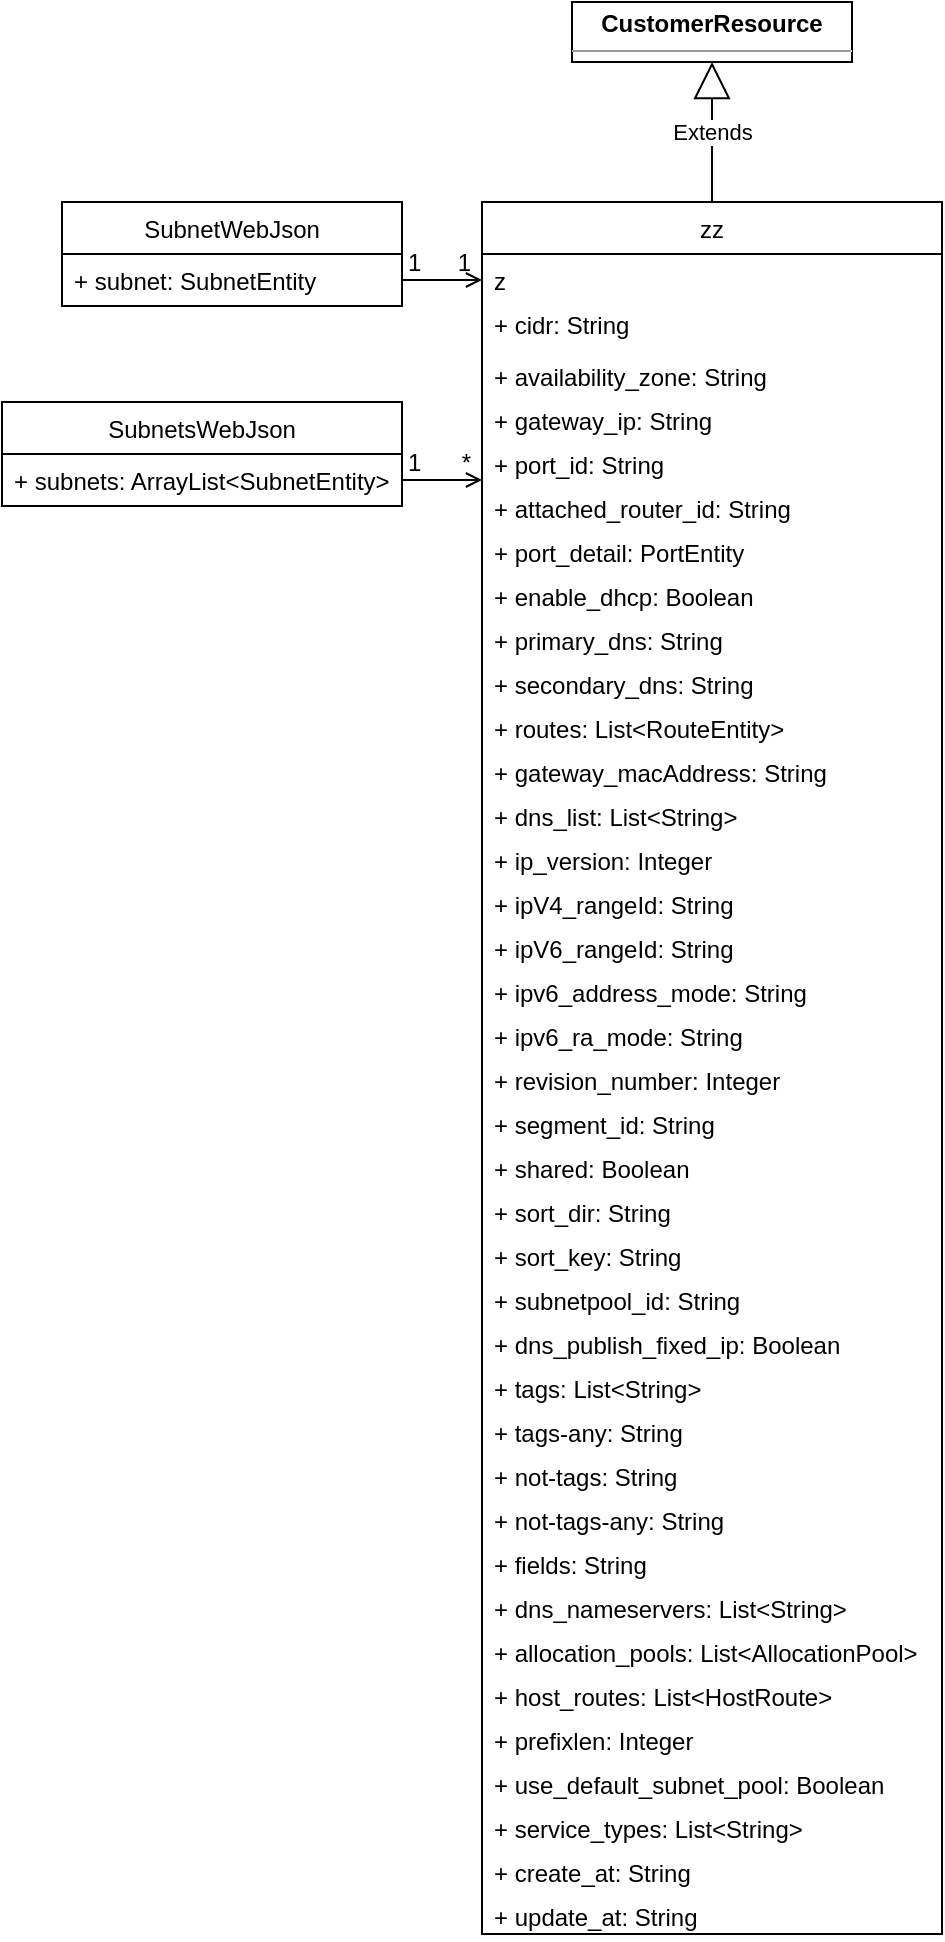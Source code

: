 <mxfile version="13.9.3" type="github">
  <diagram id="9fnl1yyOtG8HGjEEbUFA" name="Page-1">
    <mxGraphModel dx="739" dy="665" grid="1" gridSize="10" guides="1" tooltips="1" connect="1" arrows="1" fold="1" page="1" pageScale="1" pageWidth="850" pageHeight="1100" math="0" shadow="0">
      <root>
        <mxCell id="0" />
        <mxCell id="1" parent="0" />
        <mxCell id="BEwBUcMwAN_doqcmrtSP-1" value="zz" style="swimlane;fontStyle=0;childLayout=stackLayout;horizontal=1;startSize=26;fillColor=none;horizontalStack=0;resizeParent=1;resizeParentMax=0;resizeLast=0;collapsible=1;marginBottom=0;" vertex="1" parent="1">
          <mxGeometry x="290" y="120" width="230" height="866" as="geometry">
            <mxRectangle x="290" y="120" width="80" height="26" as="alternateBounds" />
          </mxGeometry>
        </mxCell>
        <mxCell id="BEwBUcMwAN_doqcmrtSP-2" value="z" style="text;strokeColor=none;fillColor=none;align=left;verticalAlign=top;spacingLeft=4;spacingRight=4;overflow=hidden;rotatable=0;points=[[0,0.5],[1,0.5]];portConstraint=eastwest;" vertex="1" parent="BEwBUcMwAN_doqcmrtSP-1">
          <mxGeometry y="26" width="230" height="22" as="geometry" />
        </mxCell>
        <mxCell id="BEwBUcMwAN_doqcmrtSP-3" value="+ cidr: String" style="text;strokeColor=none;fillColor=none;align=left;verticalAlign=top;spacingLeft=4;spacingRight=4;overflow=hidden;rotatable=0;points=[[0,0.5],[1,0.5]];portConstraint=eastwest;" vertex="1" parent="BEwBUcMwAN_doqcmrtSP-1">
          <mxGeometry y="48" width="230" height="26" as="geometry" />
        </mxCell>
        <mxCell id="BEwBUcMwAN_doqcmrtSP-4" value="+ availability_zone: String&#xa;" style="text;strokeColor=none;fillColor=none;align=left;verticalAlign=top;spacingLeft=4;spacingRight=4;overflow=hidden;rotatable=0;points=[[0,0.5],[1,0.5]];portConstraint=eastwest;" vertex="1" parent="BEwBUcMwAN_doqcmrtSP-1">
          <mxGeometry y="74" width="230" height="22" as="geometry" />
        </mxCell>
        <mxCell id="BEwBUcMwAN_doqcmrtSP-5" value="+ gateway_ip: String&#xa;" style="text;strokeColor=none;fillColor=none;align=left;verticalAlign=top;spacingLeft=4;spacingRight=4;overflow=hidden;rotatable=0;points=[[0,0.5],[1,0.5]];portConstraint=eastwest;" vertex="1" parent="BEwBUcMwAN_doqcmrtSP-1">
          <mxGeometry y="96" width="230" height="22" as="geometry" />
        </mxCell>
        <mxCell id="BEwBUcMwAN_doqcmrtSP-6" value="+ port_id: String&#xa;" style="text;strokeColor=none;fillColor=none;align=left;verticalAlign=top;spacingLeft=4;spacingRight=4;overflow=hidden;rotatable=0;points=[[0,0.5],[1,0.5]];portConstraint=eastwest;" vertex="1" parent="BEwBUcMwAN_doqcmrtSP-1">
          <mxGeometry y="118" width="230" height="22" as="geometry" />
        </mxCell>
        <mxCell id="BEwBUcMwAN_doqcmrtSP-7" value="+ attached_router_id: String&#xa;" style="text;strokeColor=none;fillColor=none;align=left;verticalAlign=top;spacingLeft=4;spacingRight=4;overflow=hidden;rotatable=0;points=[[0,0.5],[1,0.5]];portConstraint=eastwest;" vertex="1" parent="BEwBUcMwAN_doqcmrtSP-1">
          <mxGeometry y="140" width="230" height="22" as="geometry" />
        </mxCell>
        <mxCell id="BEwBUcMwAN_doqcmrtSP-8" value="+ port_detail: PortEntity&#xa;" style="text;strokeColor=none;fillColor=none;align=left;verticalAlign=top;spacingLeft=4;spacingRight=4;overflow=hidden;rotatable=0;points=[[0,0.5],[1,0.5]];portConstraint=eastwest;" vertex="1" parent="BEwBUcMwAN_doqcmrtSP-1">
          <mxGeometry y="162" width="230" height="22" as="geometry" />
        </mxCell>
        <mxCell id="BEwBUcMwAN_doqcmrtSP-9" value="+ enable_dhcp: Boolean&#xa;" style="text;strokeColor=none;fillColor=none;align=left;verticalAlign=top;spacingLeft=4;spacingRight=4;overflow=hidden;rotatable=0;points=[[0,0.5],[1,0.5]];portConstraint=eastwest;" vertex="1" parent="BEwBUcMwAN_doqcmrtSP-1">
          <mxGeometry y="184" width="230" height="22" as="geometry" />
        </mxCell>
        <mxCell id="BEwBUcMwAN_doqcmrtSP-10" value="+ primary_dns: String&#xa;" style="text;strokeColor=none;fillColor=none;align=left;verticalAlign=top;spacingLeft=4;spacingRight=4;overflow=hidden;rotatable=0;points=[[0,0.5],[1,0.5]];portConstraint=eastwest;" vertex="1" parent="BEwBUcMwAN_doqcmrtSP-1">
          <mxGeometry y="206" width="230" height="22" as="geometry" />
        </mxCell>
        <mxCell id="BEwBUcMwAN_doqcmrtSP-11" value="+ secondary_dns: String&#xa;" style="text;strokeColor=none;fillColor=none;align=left;verticalAlign=top;spacingLeft=4;spacingRight=4;overflow=hidden;rotatable=0;points=[[0,0.5],[1,0.5]];portConstraint=eastwest;" vertex="1" parent="BEwBUcMwAN_doqcmrtSP-1">
          <mxGeometry y="228" width="230" height="22" as="geometry" />
        </mxCell>
        <mxCell id="BEwBUcMwAN_doqcmrtSP-12" value="+ routes: List&lt;RouteEntity&gt;&#xa;" style="text;strokeColor=none;fillColor=none;align=left;verticalAlign=top;spacingLeft=4;spacingRight=4;overflow=hidden;rotatable=0;points=[[0,0.5],[1,0.5]];portConstraint=eastwest;" vertex="1" parent="BEwBUcMwAN_doqcmrtSP-1">
          <mxGeometry y="250" width="230" height="22" as="geometry" />
        </mxCell>
        <mxCell id="BEwBUcMwAN_doqcmrtSP-13" value="+ gateway_macAddress: String&#xa;" style="text;strokeColor=none;fillColor=none;align=left;verticalAlign=top;spacingLeft=4;spacingRight=4;overflow=hidden;rotatable=0;points=[[0,0.5],[1,0.5]];portConstraint=eastwest;" vertex="1" parent="BEwBUcMwAN_doqcmrtSP-1">
          <mxGeometry y="272" width="230" height="22" as="geometry" />
        </mxCell>
        <mxCell id="BEwBUcMwAN_doqcmrtSP-14" value="+ dns_list: List&lt;String&gt;" style="text;strokeColor=none;fillColor=none;align=left;verticalAlign=top;spacingLeft=4;spacingRight=4;overflow=hidden;rotatable=0;points=[[0,0.5],[1,0.5]];portConstraint=eastwest;" vertex="1" parent="BEwBUcMwAN_doqcmrtSP-1">
          <mxGeometry y="294" width="230" height="22" as="geometry" />
        </mxCell>
        <mxCell id="BEwBUcMwAN_doqcmrtSP-15" value="+ ip_version: Integer&#xa;" style="text;strokeColor=none;fillColor=none;align=left;verticalAlign=top;spacingLeft=4;spacingRight=4;overflow=hidden;rotatable=0;points=[[0,0.5],[1,0.5]];portConstraint=eastwest;" vertex="1" parent="BEwBUcMwAN_doqcmrtSP-1">
          <mxGeometry y="316" width="230" height="22" as="geometry" />
        </mxCell>
        <mxCell id="BEwBUcMwAN_doqcmrtSP-16" value="+ ipV4_rangeId: String&#xa;" style="text;strokeColor=none;fillColor=none;align=left;verticalAlign=top;spacingLeft=4;spacingRight=4;overflow=hidden;rotatable=0;points=[[0,0.5],[1,0.5]];portConstraint=eastwest;" vertex="1" parent="BEwBUcMwAN_doqcmrtSP-1">
          <mxGeometry y="338" width="230" height="22" as="geometry" />
        </mxCell>
        <mxCell id="BEwBUcMwAN_doqcmrtSP-17" value="+ ipV6_rangeId: String&#xa;" style="text;strokeColor=none;fillColor=none;align=left;verticalAlign=top;spacingLeft=4;spacingRight=4;overflow=hidden;rotatable=0;points=[[0,0.5],[1,0.5]];portConstraint=eastwest;" vertex="1" parent="BEwBUcMwAN_doqcmrtSP-1">
          <mxGeometry y="360" width="230" height="22" as="geometry" />
        </mxCell>
        <mxCell id="BEwBUcMwAN_doqcmrtSP-18" value="+ ipv6_address_mode: String&#xa;" style="text;strokeColor=none;fillColor=none;align=left;verticalAlign=top;spacingLeft=4;spacingRight=4;overflow=hidden;rotatable=0;points=[[0,0.5],[1,0.5]];portConstraint=eastwest;" vertex="1" parent="BEwBUcMwAN_doqcmrtSP-1">
          <mxGeometry y="382" width="230" height="22" as="geometry" />
        </mxCell>
        <mxCell id="BEwBUcMwAN_doqcmrtSP-19" value="+ ipv6_ra_mode: String&#xa;" style="text;strokeColor=none;fillColor=none;align=left;verticalAlign=top;spacingLeft=4;spacingRight=4;overflow=hidden;rotatable=0;points=[[0,0.5],[1,0.5]];portConstraint=eastwest;" vertex="1" parent="BEwBUcMwAN_doqcmrtSP-1">
          <mxGeometry y="404" width="230" height="22" as="geometry" />
        </mxCell>
        <mxCell id="BEwBUcMwAN_doqcmrtSP-20" value="+ revision_number: Integer&#xa;" style="text;strokeColor=none;fillColor=none;align=left;verticalAlign=top;spacingLeft=4;spacingRight=4;overflow=hidden;rotatable=0;points=[[0,0.5],[1,0.5]];portConstraint=eastwest;" vertex="1" parent="BEwBUcMwAN_doqcmrtSP-1">
          <mxGeometry y="426" width="230" height="22" as="geometry" />
        </mxCell>
        <mxCell id="BEwBUcMwAN_doqcmrtSP-21" value="+ segment_id: String&#xa;" style="text;strokeColor=none;fillColor=none;align=left;verticalAlign=top;spacingLeft=4;spacingRight=4;overflow=hidden;rotatable=0;points=[[0,0.5],[1,0.5]];portConstraint=eastwest;" vertex="1" parent="BEwBUcMwAN_doqcmrtSP-1">
          <mxGeometry y="448" width="230" height="22" as="geometry" />
        </mxCell>
        <mxCell id="BEwBUcMwAN_doqcmrtSP-22" value="+ shared: Boolean&#xa;" style="text;strokeColor=none;fillColor=none;align=left;verticalAlign=top;spacingLeft=4;spacingRight=4;overflow=hidden;rotatable=0;points=[[0,0.5],[1,0.5]];portConstraint=eastwest;" vertex="1" parent="BEwBUcMwAN_doqcmrtSP-1">
          <mxGeometry y="470" width="230" height="22" as="geometry" />
        </mxCell>
        <mxCell id="BEwBUcMwAN_doqcmrtSP-23" value="+ sort_dir: String" style="text;strokeColor=none;fillColor=none;align=left;verticalAlign=top;spacingLeft=4;spacingRight=4;overflow=hidden;rotatable=0;points=[[0,0.5],[1,0.5]];portConstraint=eastwest;" vertex="1" parent="BEwBUcMwAN_doqcmrtSP-1">
          <mxGeometry y="492" width="230" height="22" as="geometry" />
        </mxCell>
        <mxCell id="BEwBUcMwAN_doqcmrtSP-24" value="+ sort_key: String" style="text;strokeColor=none;fillColor=none;align=left;verticalAlign=top;spacingLeft=4;spacingRight=4;overflow=hidden;rotatable=0;points=[[0,0.5],[1,0.5]];portConstraint=eastwest;" vertex="1" parent="BEwBUcMwAN_doqcmrtSP-1">
          <mxGeometry y="514" width="230" height="22" as="geometry" />
        </mxCell>
        <mxCell id="BEwBUcMwAN_doqcmrtSP-25" value="+ subnetpool_id: String" style="text;strokeColor=none;fillColor=none;align=left;verticalAlign=top;spacingLeft=4;spacingRight=4;overflow=hidden;rotatable=0;points=[[0,0.5],[1,0.5]];portConstraint=eastwest;" vertex="1" parent="BEwBUcMwAN_doqcmrtSP-1">
          <mxGeometry y="536" width="230" height="22" as="geometry" />
        </mxCell>
        <mxCell id="BEwBUcMwAN_doqcmrtSP-26" value="+ dns_publish_fixed_ip: Boolean&#xa;" style="text;strokeColor=none;fillColor=none;align=left;verticalAlign=top;spacingLeft=4;spacingRight=4;overflow=hidden;rotatable=0;points=[[0,0.5],[1,0.5]];portConstraint=eastwest;" vertex="1" parent="BEwBUcMwAN_doqcmrtSP-1">
          <mxGeometry y="558" width="230" height="22" as="geometry" />
        </mxCell>
        <mxCell id="BEwBUcMwAN_doqcmrtSP-27" value="+ tags: List&lt;String&gt;&#xa;" style="text;strokeColor=none;fillColor=none;align=left;verticalAlign=top;spacingLeft=4;spacingRight=4;overflow=hidden;rotatable=0;points=[[0,0.5],[1,0.5]];portConstraint=eastwest;" vertex="1" parent="BEwBUcMwAN_doqcmrtSP-1">
          <mxGeometry y="580" width="230" height="22" as="geometry" />
        </mxCell>
        <mxCell id="BEwBUcMwAN_doqcmrtSP-28" value="+ tags-any: String&#xa;" style="text;strokeColor=none;fillColor=none;align=left;verticalAlign=top;spacingLeft=4;spacingRight=4;overflow=hidden;rotatable=0;points=[[0,0.5],[1,0.5]];portConstraint=eastwest;" vertex="1" parent="BEwBUcMwAN_doqcmrtSP-1">
          <mxGeometry y="602" width="230" height="22" as="geometry" />
        </mxCell>
        <mxCell id="BEwBUcMwAN_doqcmrtSP-29" value="+ not-tags: String&#xa;" style="text;strokeColor=none;fillColor=none;align=left;verticalAlign=top;spacingLeft=4;spacingRight=4;overflow=hidden;rotatable=0;points=[[0,0.5],[1,0.5]];portConstraint=eastwest;" vertex="1" parent="BEwBUcMwAN_doqcmrtSP-1">
          <mxGeometry y="624" width="230" height="22" as="geometry" />
        </mxCell>
        <mxCell id="BEwBUcMwAN_doqcmrtSP-30" value="+ not-tags-any: String&#xa;" style="text;strokeColor=none;fillColor=none;align=left;verticalAlign=top;spacingLeft=4;spacingRight=4;overflow=hidden;rotatable=0;points=[[0,0.5],[1,0.5]];portConstraint=eastwest;" vertex="1" parent="BEwBUcMwAN_doqcmrtSP-1">
          <mxGeometry y="646" width="230" height="22" as="geometry" />
        </mxCell>
        <mxCell id="BEwBUcMwAN_doqcmrtSP-31" value="+ fields: String&#xa;" style="text;strokeColor=none;fillColor=none;align=left;verticalAlign=top;spacingLeft=4;spacingRight=4;overflow=hidden;rotatable=0;points=[[0,0.5],[1,0.5]];portConstraint=eastwest;" vertex="1" parent="BEwBUcMwAN_doqcmrtSP-1">
          <mxGeometry y="668" width="230" height="22" as="geometry" />
        </mxCell>
        <mxCell id="BEwBUcMwAN_doqcmrtSP-32" value="+ dns_nameservers: List&lt;String&gt;&#xa;" style="text;strokeColor=none;fillColor=none;align=left;verticalAlign=top;spacingLeft=4;spacingRight=4;overflow=hidden;rotatable=0;points=[[0,0.5],[1,0.5]];portConstraint=eastwest;" vertex="1" parent="BEwBUcMwAN_doqcmrtSP-1">
          <mxGeometry y="690" width="230" height="22" as="geometry" />
        </mxCell>
        <mxCell id="BEwBUcMwAN_doqcmrtSP-33" value="+ allocation_pools: List&lt;AllocationPool&gt;&#xa;" style="text;strokeColor=none;fillColor=none;align=left;verticalAlign=top;spacingLeft=4;spacingRight=4;overflow=hidden;rotatable=0;points=[[0,0.5],[1,0.5]];portConstraint=eastwest;" vertex="1" parent="BEwBUcMwAN_doqcmrtSP-1">
          <mxGeometry y="712" width="230" height="22" as="geometry" />
        </mxCell>
        <mxCell id="BEwBUcMwAN_doqcmrtSP-34" value="+ host_routes: List&lt;HostRoute&gt;&#xa;" style="text;strokeColor=none;fillColor=none;align=left;verticalAlign=top;spacingLeft=4;spacingRight=4;overflow=hidden;rotatable=0;points=[[0,0.5],[1,0.5]];portConstraint=eastwest;" vertex="1" parent="BEwBUcMwAN_doqcmrtSP-1">
          <mxGeometry y="734" width="230" height="22" as="geometry" />
        </mxCell>
        <mxCell id="BEwBUcMwAN_doqcmrtSP-35" value="+ prefixlen: Integer&#xa;" style="text;strokeColor=none;fillColor=none;align=left;verticalAlign=top;spacingLeft=4;spacingRight=4;overflow=hidden;rotatable=0;points=[[0,0.5],[1,0.5]];portConstraint=eastwest;" vertex="1" parent="BEwBUcMwAN_doqcmrtSP-1">
          <mxGeometry y="756" width="230" height="22" as="geometry" />
        </mxCell>
        <mxCell id="BEwBUcMwAN_doqcmrtSP-36" value="+ use_default_subnet_pool: Boolean&#xa;" style="text;strokeColor=none;fillColor=none;align=left;verticalAlign=top;spacingLeft=4;spacingRight=4;overflow=hidden;rotatable=0;points=[[0,0.5],[1,0.5]];portConstraint=eastwest;" vertex="1" parent="BEwBUcMwAN_doqcmrtSP-1">
          <mxGeometry y="778" width="230" height="22" as="geometry" />
        </mxCell>
        <mxCell id="BEwBUcMwAN_doqcmrtSP-37" value="+ service_types: List&lt;String&gt;&#xa;" style="text;strokeColor=none;fillColor=none;align=left;verticalAlign=top;spacingLeft=4;spacingRight=4;overflow=hidden;rotatable=0;points=[[0,0.5],[1,0.5]];portConstraint=eastwest;" vertex="1" parent="BEwBUcMwAN_doqcmrtSP-1">
          <mxGeometry y="800" width="230" height="22" as="geometry" />
        </mxCell>
        <mxCell id="BEwBUcMwAN_doqcmrtSP-38" value="+ create_at: String&#xa;" style="text;strokeColor=none;fillColor=none;align=left;verticalAlign=top;spacingLeft=4;spacingRight=4;overflow=hidden;rotatable=0;points=[[0,0.5],[1,0.5]];portConstraint=eastwest;" vertex="1" parent="BEwBUcMwAN_doqcmrtSP-1">
          <mxGeometry y="822" width="230" height="22" as="geometry" />
        </mxCell>
        <mxCell id="BEwBUcMwAN_doqcmrtSP-39" value="+ update_at: String&#xa;" style="text;strokeColor=none;fillColor=none;align=left;verticalAlign=top;spacingLeft=4;spacingRight=4;overflow=hidden;rotatable=0;points=[[0,0.5],[1,0.5]];portConstraint=eastwest;" vertex="1" parent="BEwBUcMwAN_doqcmrtSP-1">
          <mxGeometry y="844" width="230" height="22" as="geometry" />
        </mxCell>
        <mxCell id="BEwBUcMwAN_doqcmrtSP-40" value="Extends" style="endArrow=block;endSize=16;endFill=0;html=1;exitX=0.5;exitY=0;exitDx=0;exitDy=0;entryX=0.5;entryY=1;entryDx=0;entryDy=0;" edge="1" parent="1" source="BEwBUcMwAN_doqcmrtSP-1" target="BEwBUcMwAN_doqcmrtSP-46">
          <mxGeometry width="160" relative="1" as="geometry">
            <mxPoint x="300" y="30" as="sourcePoint" />
            <mxPoint x="405" y="40" as="targetPoint" />
          </mxGeometry>
        </mxCell>
        <mxCell id="BEwBUcMwAN_doqcmrtSP-41" value="SubnetWebJson" style="swimlane;fontStyle=0;childLayout=stackLayout;horizontal=1;startSize=26;fillColor=none;horizontalStack=0;resizeParent=1;resizeParentMax=0;resizeLast=0;collapsible=1;marginBottom=0;" vertex="1" parent="1">
          <mxGeometry x="80" y="120" width="170" height="52" as="geometry" />
        </mxCell>
        <mxCell id="BEwBUcMwAN_doqcmrtSP-42" value="+ subnet: SubnetEntity" style="text;strokeColor=none;fillColor=none;align=left;verticalAlign=top;spacingLeft=4;spacingRight=4;overflow=hidden;rotatable=0;points=[[0,0.5],[1,0.5]];portConstraint=eastwest;" vertex="1" parent="BEwBUcMwAN_doqcmrtSP-41">
          <mxGeometry y="26" width="170" height="26" as="geometry" />
        </mxCell>
        <mxCell id="BEwBUcMwAN_doqcmrtSP-43" value="" style="endArrow=open;shadow=0;strokeWidth=1;rounded=0;endFill=1;edgeStyle=elbowEdgeStyle;elbow=vertical;" edge="1" parent="1" source="BEwBUcMwAN_doqcmrtSP-42" target="BEwBUcMwAN_doqcmrtSP-1">
          <mxGeometry x="0.5" y="41" relative="1" as="geometry">
            <mxPoint x="160" y="200" as="sourcePoint" />
            <mxPoint x="260" y="200" as="targetPoint" />
            <mxPoint x="-40" y="32" as="offset" />
            <Array as="points">
              <mxPoint x="260" y="159" />
              <mxPoint x="250" y="180" />
              <mxPoint x="270" y="159" />
              <mxPoint x="260" y="139" />
              <mxPoint x="280" y="85" />
            </Array>
          </mxGeometry>
        </mxCell>
        <mxCell id="BEwBUcMwAN_doqcmrtSP-44" value="1" style="resizable=0;align=left;verticalAlign=bottom;labelBackgroundColor=none;fontSize=12;" connectable="0" vertex="1" parent="BEwBUcMwAN_doqcmrtSP-43">
          <mxGeometry x="-1" relative="1" as="geometry">
            <mxPoint x="1" as="offset" />
          </mxGeometry>
        </mxCell>
        <mxCell id="BEwBUcMwAN_doqcmrtSP-45" value="1" style="resizable=0;align=right;verticalAlign=bottom;labelBackgroundColor=none;fontSize=12;" connectable="0" vertex="1" parent="BEwBUcMwAN_doqcmrtSP-43">
          <mxGeometry x="1" relative="1" as="geometry">
            <mxPoint x="-4" as="offset" />
          </mxGeometry>
        </mxCell>
        <mxCell id="BEwBUcMwAN_doqcmrtSP-46" value="&lt;p style=&quot;margin: 0px ; margin-top: 4px ; text-align: center&quot;&gt;&lt;b&gt;CustomerResource&lt;/b&gt;&lt;/p&gt;&lt;hr size=&quot;1&quot;&gt;&lt;div style=&quot;height: 2px&quot;&gt;&lt;/div&gt;" style="verticalAlign=top;align=left;overflow=fill;fontSize=12;fontFamily=Helvetica;html=1;" vertex="1" parent="1">
          <mxGeometry x="335" y="20" width="140" height="30" as="geometry" />
        </mxCell>
        <mxCell id="BEwBUcMwAN_doqcmrtSP-47" value="SubnetsWebJson" style="swimlane;fontStyle=0;childLayout=stackLayout;horizontal=1;startSize=26;fillColor=none;horizontalStack=0;resizeParent=1;resizeParentMax=0;resizeLast=0;collapsible=1;marginBottom=0;" vertex="1" parent="1">
          <mxGeometry x="50" y="220" width="200" height="52" as="geometry" />
        </mxCell>
        <mxCell id="BEwBUcMwAN_doqcmrtSP-48" value="+ subnets: ArrayList&lt;SubnetEntity&gt;" style="text;strokeColor=none;fillColor=none;align=left;verticalAlign=top;spacingLeft=4;spacingRight=4;overflow=hidden;rotatable=0;points=[[0,0.5],[1,0.5]];portConstraint=eastwest;" vertex="1" parent="BEwBUcMwAN_doqcmrtSP-47">
          <mxGeometry y="26" width="200" height="26" as="geometry" />
        </mxCell>
        <mxCell id="BEwBUcMwAN_doqcmrtSP-49" value="" style="endArrow=open;shadow=0;strokeWidth=1;rounded=0;endFill=1;edgeStyle=elbowEdgeStyle;elbow=vertical;" edge="1" parent="1" source="BEwBUcMwAN_doqcmrtSP-48" target="BEwBUcMwAN_doqcmrtSP-1">
          <mxGeometry x="0.5" y="41" relative="1" as="geometry">
            <mxPoint x="260" y="169" as="sourcePoint" />
            <mxPoint x="300" y="169" as="targetPoint" />
            <mxPoint x="-40" y="32" as="offset" />
            <Array as="points">
              <mxPoint x="280" y="259" />
              <mxPoint x="260" y="190" />
              <mxPoint x="280" y="169" />
              <mxPoint x="270" y="149" />
              <mxPoint x="290" y="95" />
            </Array>
          </mxGeometry>
        </mxCell>
        <mxCell id="BEwBUcMwAN_doqcmrtSP-50" value="1" style="resizable=0;align=left;verticalAlign=bottom;labelBackgroundColor=none;fontSize=12;" connectable="0" vertex="1" parent="BEwBUcMwAN_doqcmrtSP-49">
          <mxGeometry x="-1" relative="1" as="geometry">
            <mxPoint x="1" as="offset" />
          </mxGeometry>
        </mxCell>
        <mxCell id="BEwBUcMwAN_doqcmrtSP-51" value="*" style="resizable=0;align=right;verticalAlign=bottom;labelBackgroundColor=none;fontSize=12;" connectable="0" vertex="1" parent="BEwBUcMwAN_doqcmrtSP-49">
          <mxGeometry x="1" relative="1" as="geometry">
            <mxPoint x="-4" as="offset" />
          </mxGeometry>
        </mxCell>
      </root>
    </mxGraphModel>
  </diagram>
</mxfile>
